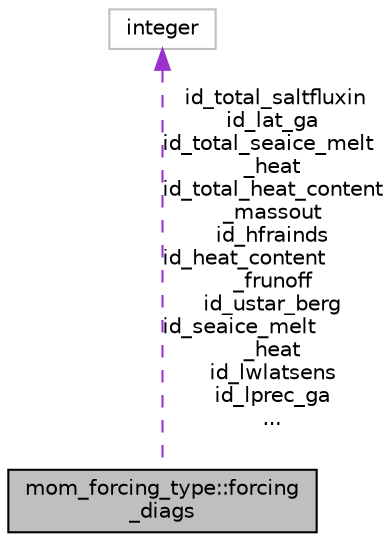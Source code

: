 digraph "mom_forcing_type::forcing_diags"
{
 // INTERACTIVE_SVG=YES
 // LATEX_PDF_SIZE
  edge [fontname="Helvetica",fontsize="10",labelfontname="Helvetica",labelfontsize="10"];
  node [fontname="Helvetica",fontsize="10",shape=record];
  Node1 [label="mom_forcing_type::forcing\l_diags",height=0.2,width=0.4,color="black", fillcolor="grey75", style="filled", fontcolor="black",tooltip="Structure that defines the id handles for the forcing type."];
  Node2 -> Node1 [dir="back",color="darkorchid3",fontsize="10",style="dashed",label=" id_total_saltfluxin\nid_lat_ga\nid_total_seaice_melt\l_heat\nid_total_heat_content\l_massout\nid_hfrainds\nid_heat_content\l_frunoff\nid_ustar_berg\nid_seaice_melt\l_heat\nid_lwlatsens\nid_lprec_ga\n..." ,fontname="Helvetica"];
  Node2 [label="integer",height=0.2,width=0.4,color="grey75", fillcolor="white", style="filled",tooltip=" "];
}
